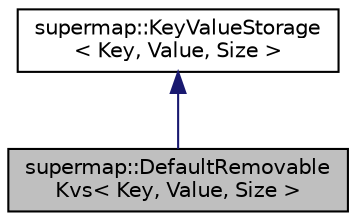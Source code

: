 digraph "supermap::DefaultRemovableKvs&lt; Key, Value, Size &gt;"
{
 // LATEX_PDF_SIZE
  edge [fontname="Helvetica",fontsize="10",labelfontname="Helvetica",labelfontsize="10"];
  node [fontname="Helvetica",fontsize="10",shape=record];
  Node1 [label="supermap::DefaultRemovable\lKvs\< Key, Value, Size \>",height=0.2,width=0.4,color="black", fillcolor="grey75", style="filled", fontcolor="black",tooltip=" "];
  Node2 -> Node1 [dir="back",color="midnightblue",fontsize="10",style="solid",fontname="Helvetica"];
  Node2 [label="supermap::KeyValueStorage\l\< Key, Value, Size \>",height=0.2,width=0.4,color="black", fillcolor="white", style="filled",URL="$classsupermap_1_1KeyValueStorage.html",tooltip=" "];
}
